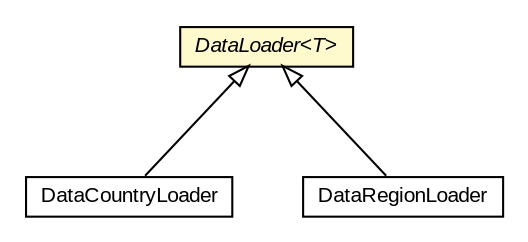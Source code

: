#!/usr/local/bin/dot
#
# Class diagram 
# Generated by UMLGraph version R5_6-24-gf6e263 (http://www.umlgraph.org/)
#

digraph G {
	edge [fontname="arial",fontsize=10,labelfontname="arial",labelfontsize=10];
	node [fontname="arial",fontsize=10,shape=plaintext];
	nodesep=0.25;
	ranksep=0.5;
	// org.osmdroid.data.DataCountryLoader
	c15874 [label=<<table title="org.osmdroid.data.DataCountryLoader" border="0" cellborder="1" cellspacing="0" cellpadding="2" port="p" href="./DataCountryLoader.html">
		<tr><td><table border="0" cellspacing="0" cellpadding="1">
<tr><td align="center" balign="center"> DataCountryLoader </td></tr>
		</table></td></tr>
		</table>>, URL="./DataCountryLoader.html", fontname="arial", fontcolor="black", fontsize=10.0];
	// org.osmdroid.data.DataLoader<T>
	c15875 [label=<<table title="org.osmdroid.data.DataLoader" border="0" cellborder="1" cellspacing="0" cellpadding="2" port="p" bgcolor="lemonChiffon" href="./DataLoader.html">
		<tr><td><table border="0" cellspacing="0" cellpadding="1">
<tr><td align="center" balign="center"><font face="arial italic"> DataLoader&lt;T&gt; </font></td></tr>
		</table></td></tr>
		</table>>, URL="./DataLoader.html", fontname="arial", fontcolor="black", fontsize=10.0];
	// org.osmdroid.data.DataRegionLoader
	c15877 [label=<<table title="org.osmdroid.data.DataRegionLoader" border="0" cellborder="1" cellspacing="0" cellpadding="2" port="p" href="./DataRegionLoader.html">
		<tr><td><table border="0" cellspacing="0" cellpadding="1">
<tr><td align="center" balign="center"> DataRegionLoader </td></tr>
		</table></td></tr>
		</table>>, URL="./DataRegionLoader.html", fontname="arial", fontcolor="black", fontsize=10.0];
	//org.osmdroid.data.DataCountryLoader extends org.osmdroid.data.DataLoader<org.osmdroid.data.DataCountry>
	c15875:p -> c15874:p [dir=back,arrowtail=empty];
	//org.osmdroid.data.DataRegionLoader extends org.osmdroid.data.DataLoader<org.osmdroid.data.DataRegion>
	c15875:p -> c15877:p [dir=back,arrowtail=empty];
}

